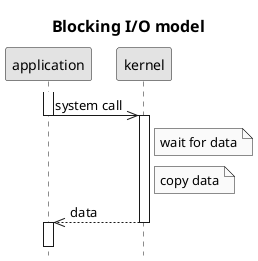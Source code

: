 @startuml
title Blocking I/O model
hide footbox
skinparam monochrome true
skinparam titleFontSize 16
activate application
application->>kernel: system call
deactivate application
activate kernel
Note right of kernel: wait for data
Note right of kernel: copy data
kernel-->>application: data
deactivate kernel
activate application
||15||
@enduml
